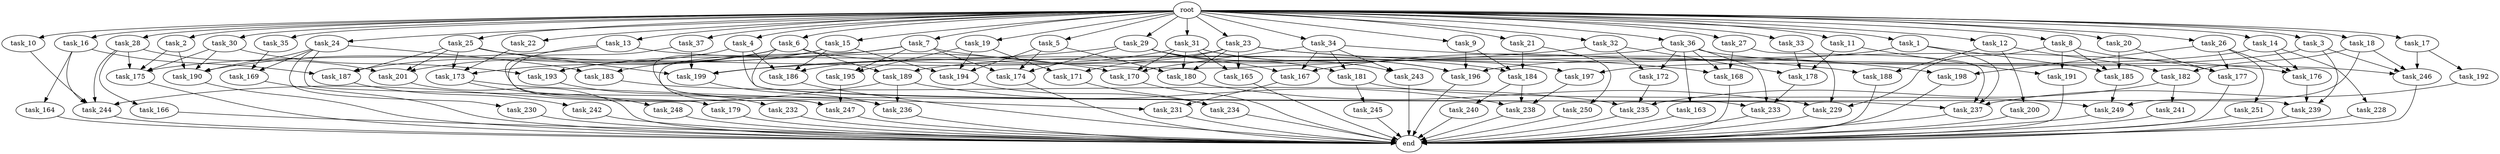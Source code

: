 digraph G {
  root [size="0.000000"];
  task_1 [size="2.048000"];
  task_2 [size="2.048000"];
  task_3 [size="2.048000"];
  task_4 [size="2.048000"];
  task_5 [size="2.048000"];
  task_6 [size="2.048000"];
  task_7 [size="2.048000"];
  task_8 [size="2.048000"];
  task_9 [size="2.048000"];
  task_10 [size="2.048000"];
  task_11 [size="2.048000"];
  task_12 [size="2.048000"];
  task_13 [size="2.048000"];
  task_14 [size="2.048000"];
  task_15 [size="2.048000"];
  task_16 [size="2.048000"];
  task_17 [size="2.048000"];
  task_18 [size="2.048000"];
  task_19 [size="2.048000"];
  task_20 [size="2.048000"];
  task_21 [size="2.048000"];
  task_22 [size="2.048000"];
  task_23 [size="2.048000"];
  task_24 [size="2.048000"];
  task_25 [size="2.048000"];
  task_26 [size="2.048000"];
  task_27 [size="2.048000"];
  task_28 [size="2.048000"];
  task_29 [size="2.048000"];
  task_30 [size="2.048000"];
  task_31 [size="2.048000"];
  task_32 [size="2.048000"];
  task_33 [size="2.048000"];
  task_34 [size="2.048000"];
  task_35 [size="2.048000"];
  task_36 [size="2.048000"];
  task_37 [size="2.048000"];
  task_163 [size="841813590.016000"];
  task_164 [size="1391569403.904000"];
  task_165 [size="1546188226.560000"];
  task_166 [size="429496729.600000"];
  task_167 [size="2508260900.864000"];
  task_168 [size="2783138807.808000"];
  task_169 [size="309237645.312000"];
  task_170 [size="3332894621.696000"];
  task_171 [size="1546188226.560000"];
  task_172 [size="2233382993.920000"];
  task_173 [size="1529008357.376000"];
  task_174 [size="3332894621.696000"];
  task_175 [size="2594160246.784000"];
  task_176 [size="1838246002.688000"];
  task_177 [size="2010044694.528000"];
  task_178 [size="2559800508.416000"];
  task_179 [size="274877906.944000"];
  task_180 [size="2388001816.576000"];
  task_181 [size="2233382993.920000"];
  task_182 [size="2233382993.920000"];
  task_183 [size="223338299.392000"];
  task_184 [size="2559800508.416000"];
  task_185 [size="1443109011.456000"];
  task_186 [size="2078764171.264000"];
  task_187 [size="3109556322.304000"];
  task_188 [size="1546188226.560000"];
  task_189 [size="996432412.672000"];
  task_190 [size="3006477107.200000"];
  task_191 [size="137438953.472000"];
  task_192 [size="1717986918.400000"];
  task_193 [size="2645699854.336000"];
  task_194 [size="2302102470.656000"];
  task_195 [size="2491081031.680000"];
  task_196 [size="3831110828.032000"];
  task_197 [size="996432412.672000"];
  task_198 [size="1683627180.032000"];
  task_199 [size="4157528342.528000"];
  task_200 [size="1391569403.904000"];
  task_201 [size="1683627180.032000"];
  task_228 [size="841813590.016000"];
  task_229 [size="1786706395.136000"];
  task_230 [size="154618822.656000"];
  task_231 [size="2491081031.680000"];
  task_232 [size="1099511627.776000"];
  task_233 [size="2714419331.072000"];
  task_234 [size="1460288880.640000"];
  task_235 [size="1872605741.056000"];
  task_236 [size="3178275799.040000"];
  task_237 [size="2113123909.632000"];
  task_238 [size="3504693313.536000"];
  task_239 [size="2439541424.128000"];
  task_240 [size="1717986918.400000"];
  task_241 [size="618475290.624000"];
  task_242 [size="68719476.736000"];
  task_243 [size="2233382993.920000"];
  task_244 [size="3813930958.848000"];
  task_245 [size="841813590.016000"];
  task_246 [size="3831110828.032000"];
  task_247 [size="3659312136.192000"];
  task_248 [size="1099511627.776000"];
  task_249 [size="2113123909.632000"];
  task_250 [size="1099511627.776000"];
  task_251 [size="841813590.016000"];
  end [size="0.000000"];

  root -> task_1 [size="1.000000"];
  root -> task_2 [size="1.000000"];
  root -> task_3 [size="1.000000"];
  root -> task_4 [size="1.000000"];
  root -> task_5 [size="1.000000"];
  root -> task_6 [size="1.000000"];
  root -> task_7 [size="1.000000"];
  root -> task_8 [size="1.000000"];
  root -> task_9 [size="1.000000"];
  root -> task_10 [size="1.000000"];
  root -> task_11 [size="1.000000"];
  root -> task_12 [size="1.000000"];
  root -> task_13 [size="1.000000"];
  root -> task_14 [size="1.000000"];
  root -> task_15 [size="1.000000"];
  root -> task_16 [size="1.000000"];
  root -> task_17 [size="1.000000"];
  root -> task_18 [size="1.000000"];
  root -> task_19 [size="1.000000"];
  root -> task_20 [size="1.000000"];
  root -> task_21 [size="1.000000"];
  root -> task_22 [size="1.000000"];
  root -> task_23 [size="1.000000"];
  root -> task_24 [size="1.000000"];
  root -> task_25 [size="1.000000"];
  root -> task_26 [size="1.000000"];
  root -> task_27 [size="1.000000"];
  root -> task_28 [size="1.000000"];
  root -> task_29 [size="1.000000"];
  root -> task_30 [size="1.000000"];
  root -> task_31 [size="1.000000"];
  root -> task_32 [size="1.000000"];
  root -> task_33 [size="1.000000"];
  root -> task_34 [size="1.000000"];
  root -> task_35 [size="1.000000"];
  root -> task_36 [size="1.000000"];
  root -> task_37 [size="1.000000"];
  task_1 -> task_167 [size="134217728.000000"];
  task_1 -> task_185 [size="134217728.000000"];
  task_1 -> task_237 [size="134217728.000000"];
  task_2 -> task_175 [size="301989888.000000"];
  task_2 -> task_190 [size="301989888.000000"];
  task_3 -> task_196 [size="209715200.000000"];
  task_3 -> task_239 [size="209715200.000000"];
  task_3 -> task_246 [size="209715200.000000"];
  task_4 -> task_186 [size="301989888.000000"];
  task_4 -> task_187 [size="301989888.000000"];
  task_4 -> task_239 [size="301989888.000000"];
  task_5 -> task_174 [size="411041792.000000"];
  task_5 -> task_180 [size="411041792.000000"];
  task_5 -> task_194 [size="411041792.000000"];
  task_6 -> task_173 [size="75497472.000000"];
  task_6 -> task_189 [size="75497472.000000"];
  task_6 -> task_193 [size="75497472.000000"];
  task_6 -> task_197 [size="75497472.000000"];
  task_6 -> task_201 [size="75497472.000000"];
  task_6 -> task_233 [size="75497472.000000"];
  task_7 -> task_168 [size="536870912.000000"];
  task_7 -> task_174 [size="536870912.000000"];
  task_7 -> task_193 [size="536870912.000000"];
  task_7 -> task_195 [size="536870912.000000"];
  task_7 -> task_247 [size="536870912.000000"];
  task_8 -> task_177 [size="33554432.000000"];
  task_8 -> task_185 [size="33554432.000000"];
  task_8 -> task_191 [size="33554432.000000"];
  task_8 -> task_229 [size="33554432.000000"];
  task_9 -> task_184 [size="301989888.000000"];
  task_9 -> task_196 [size="301989888.000000"];
  task_10 -> task_244 [size="134217728.000000"];
  task_11 -> task_178 [size="33554432.000000"];
  task_11 -> task_191 [size="33554432.000000"];
  task_12 -> task_182 [size="679477248.000000"];
  task_12 -> task_188 [size="679477248.000000"];
  task_12 -> task_200 [size="679477248.000000"];
  task_13 -> task_184 [size="411041792.000000"];
  task_13 -> task_190 [size="411041792.000000"];
  task_13 -> task_247 [size="411041792.000000"];
  task_14 -> task_176 [size="411041792.000000"];
  task_14 -> task_197 [size="411041792.000000"];
  task_14 -> task_228 [size="411041792.000000"];
  task_15 -> task_183 [size="33554432.000000"];
  task_15 -> task_186 [size="33554432.000000"];
  task_15 -> task_194 [size="33554432.000000"];
  task_15 -> task_236 [size="33554432.000000"];
  task_16 -> task_164 [size="679477248.000000"];
  task_16 -> task_187 [size="679477248.000000"];
  task_16 -> task_244 [size="679477248.000000"];
  task_17 -> task_192 [size="838860800.000000"];
  task_17 -> task_246 [size="838860800.000000"];
  task_18 -> task_182 [size="411041792.000000"];
  task_18 -> task_246 [size="411041792.000000"];
  task_18 -> task_249 [size="411041792.000000"];
  task_19 -> task_171 [size="679477248.000000"];
  task_19 -> task_194 [size="679477248.000000"];
  task_19 -> task_195 [size="679477248.000000"];
  task_20 -> task_177 [size="536870912.000000"];
  task_20 -> task_185 [size="536870912.000000"];
  task_21 -> task_184 [size="536870912.000000"];
  task_21 -> task_250 [size="536870912.000000"];
  task_22 -> task_173 [size="134217728.000000"];
  task_23 -> task_165 [size="75497472.000000"];
  task_23 -> task_171 [size="75497472.000000"];
  task_23 -> task_175 [size="75497472.000000"];
  task_23 -> task_176 [size="75497472.000000"];
  task_23 -> task_180 [size="75497472.000000"];
  task_23 -> task_188 [size="75497472.000000"];
  task_24 -> task_169 [size="75497472.000000"];
  task_24 -> task_183 [size="75497472.000000"];
  task_24 -> task_190 [size="75497472.000000"];
  task_24 -> task_230 [size="75497472.000000"];
  task_24 -> task_237 [size="75497472.000000"];
  task_25 -> task_170 [size="536870912.000000"];
  task_25 -> task_173 [size="536870912.000000"];
  task_25 -> task_187 [size="536870912.000000"];
  task_25 -> task_199 [size="536870912.000000"];
  task_25 -> task_201 [size="536870912.000000"];
  task_26 -> task_176 [size="411041792.000000"];
  task_26 -> task_177 [size="411041792.000000"];
  task_26 -> task_198 [size="411041792.000000"];
  task_26 -> task_251 [size="411041792.000000"];
  task_27 -> task_168 [size="411041792.000000"];
  task_27 -> task_237 [size="411041792.000000"];
  task_28 -> task_166 [size="209715200.000000"];
  task_28 -> task_175 [size="209715200.000000"];
  task_28 -> task_201 [size="209715200.000000"];
  task_28 -> task_244 [size="209715200.000000"];
  task_29 -> task_167 [size="679477248.000000"];
  task_29 -> task_174 [size="679477248.000000"];
  task_29 -> task_181 [size="679477248.000000"];
  task_29 -> task_196 [size="679477248.000000"];
  task_29 -> task_199 [size="679477248.000000"];
  task_30 -> task_175 [size="679477248.000000"];
  task_30 -> task_190 [size="679477248.000000"];
  task_30 -> task_193 [size="679477248.000000"];
  task_31 -> task_165 [size="679477248.000000"];
  task_31 -> task_170 [size="679477248.000000"];
  task_31 -> task_180 [size="679477248.000000"];
  task_31 -> task_186 [size="679477248.000000"];
  task_31 -> task_196 [size="679477248.000000"];
  task_31 -> task_243 [size="679477248.000000"];
  task_32 -> task_172 [size="679477248.000000"];
  task_32 -> task_178 [size="679477248.000000"];
  task_32 -> task_199 [size="679477248.000000"];
  task_33 -> task_178 [size="536870912.000000"];
  task_33 -> task_229 [size="536870912.000000"];
  task_34 -> task_167 [size="411041792.000000"];
  task_34 -> task_170 [size="411041792.000000"];
  task_34 -> task_181 [size="411041792.000000"];
  task_34 -> task_198 [size="411041792.000000"];
  task_34 -> task_243 [size="411041792.000000"];
  task_35 -> task_169 [size="75497472.000000"];
  task_36 -> task_163 [size="411041792.000000"];
  task_36 -> task_168 [size="411041792.000000"];
  task_36 -> task_172 [size="411041792.000000"];
  task_36 -> task_189 [size="411041792.000000"];
  task_36 -> task_233 [size="411041792.000000"];
  task_36 -> task_246 [size="411041792.000000"];
  task_37 -> task_179 [size="134217728.000000"];
  task_37 -> task_199 [size="134217728.000000"];
  task_163 -> end [size="1.000000"];
  task_164 -> end [size="1.000000"];
  task_165 -> end [size="1.000000"];
  task_166 -> end [size="1.000000"];
  task_167 -> task_231 [size="679477248.000000"];
  task_168 -> end [size="1.000000"];
  task_169 -> end [size="1.000000"];
  task_170 -> end [size="1.000000"];
  task_171 -> task_234 [size="411041792.000000"];
  task_172 -> task_235 [size="75497472.000000"];
  task_173 -> task_231 [size="536870912.000000"];
  task_173 -> task_248 [size="536870912.000000"];
  task_174 -> end [size="1.000000"];
  task_175 -> end [size="1.000000"];
  task_176 -> task_239 [size="679477248.000000"];
  task_177 -> end [size="1.000000"];
  task_178 -> task_233 [size="838860800.000000"];
  task_179 -> end [size="1.000000"];
  task_180 -> task_229 [size="301989888.000000"];
  task_181 -> task_245 [size="411041792.000000"];
  task_181 -> task_249 [size="411041792.000000"];
  task_182 -> task_235 [size="301989888.000000"];
  task_182 -> task_241 [size="301989888.000000"];
  task_183 -> task_235 [size="536870912.000000"];
  task_184 -> task_238 [size="838860800.000000"];
  task_184 -> task_240 [size="838860800.000000"];
  task_185 -> task_249 [size="209715200.000000"];
  task_186 -> end [size="1.000000"];
  task_187 -> task_242 [size="33554432.000000"];
  task_188 -> end [size="1.000000"];
  task_189 -> task_236 [size="838860800.000000"];
  task_189 -> task_238 [size="838860800.000000"];
  task_189 -> task_244 [size="838860800.000000"];
  task_190 -> end [size="1.000000"];
  task_191 -> end [size="1.000000"];
  task_192 -> task_237 [size="411041792.000000"];
  task_193 -> task_232 [size="536870912.000000"];
  task_194 -> task_234 [size="301989888.000000"];
  task_195 -> task_247 [size="838860800.000000"];
  task_196 -> end [size="1.000000"];
  task_197 -> task_238 [size="33554432.000000"];
  task_198 -> end [size="1.000000"];
  task_199 -> task_236 [size="679477248.000000"];
  task_200 -> end [size="1.000000"];
  task_201 -> end [size="1.000000"];
  task_228 -> end [size="1.000000"];
  task_229 -> end [size="1.000000"];
  task_230 -> end [size="1.000000"];
  task_231 -> end [size="1.000000"];
  task_232 -> end [size="1.000000"];
  task_233 -> end [size="1.000000"];
  task_234 -> end [size="1.000000"];
  task_235 -> end [size="1.000000"];
  task_236 -> end [size="1.000000"];
  task_237 -> end [size="1.000000"];
  task_238 -> end [size="1.000000"];
  task_239 -> end [size="1.000000"];
  task_240 -> end [size="1.000000"];
  task_241 -> end [size="1.000000"];
  task_242 -> end [size="1.000000"];
  task_243 -> end [size="1.000000"];
  task_244 -> end [size="1.000000"];
  task_245 -> end [size="1.000000"];
  task_246 -> end [size="1.000000"];
  task_247 -> end [size="1.000000"];
  task_248 -> end [size="1.000000"];
  task_249 -> end [size="1.000000"];
  task_250 -> end [size="1.000000"];
  task_251 -> end [size="1.000000"];
}
